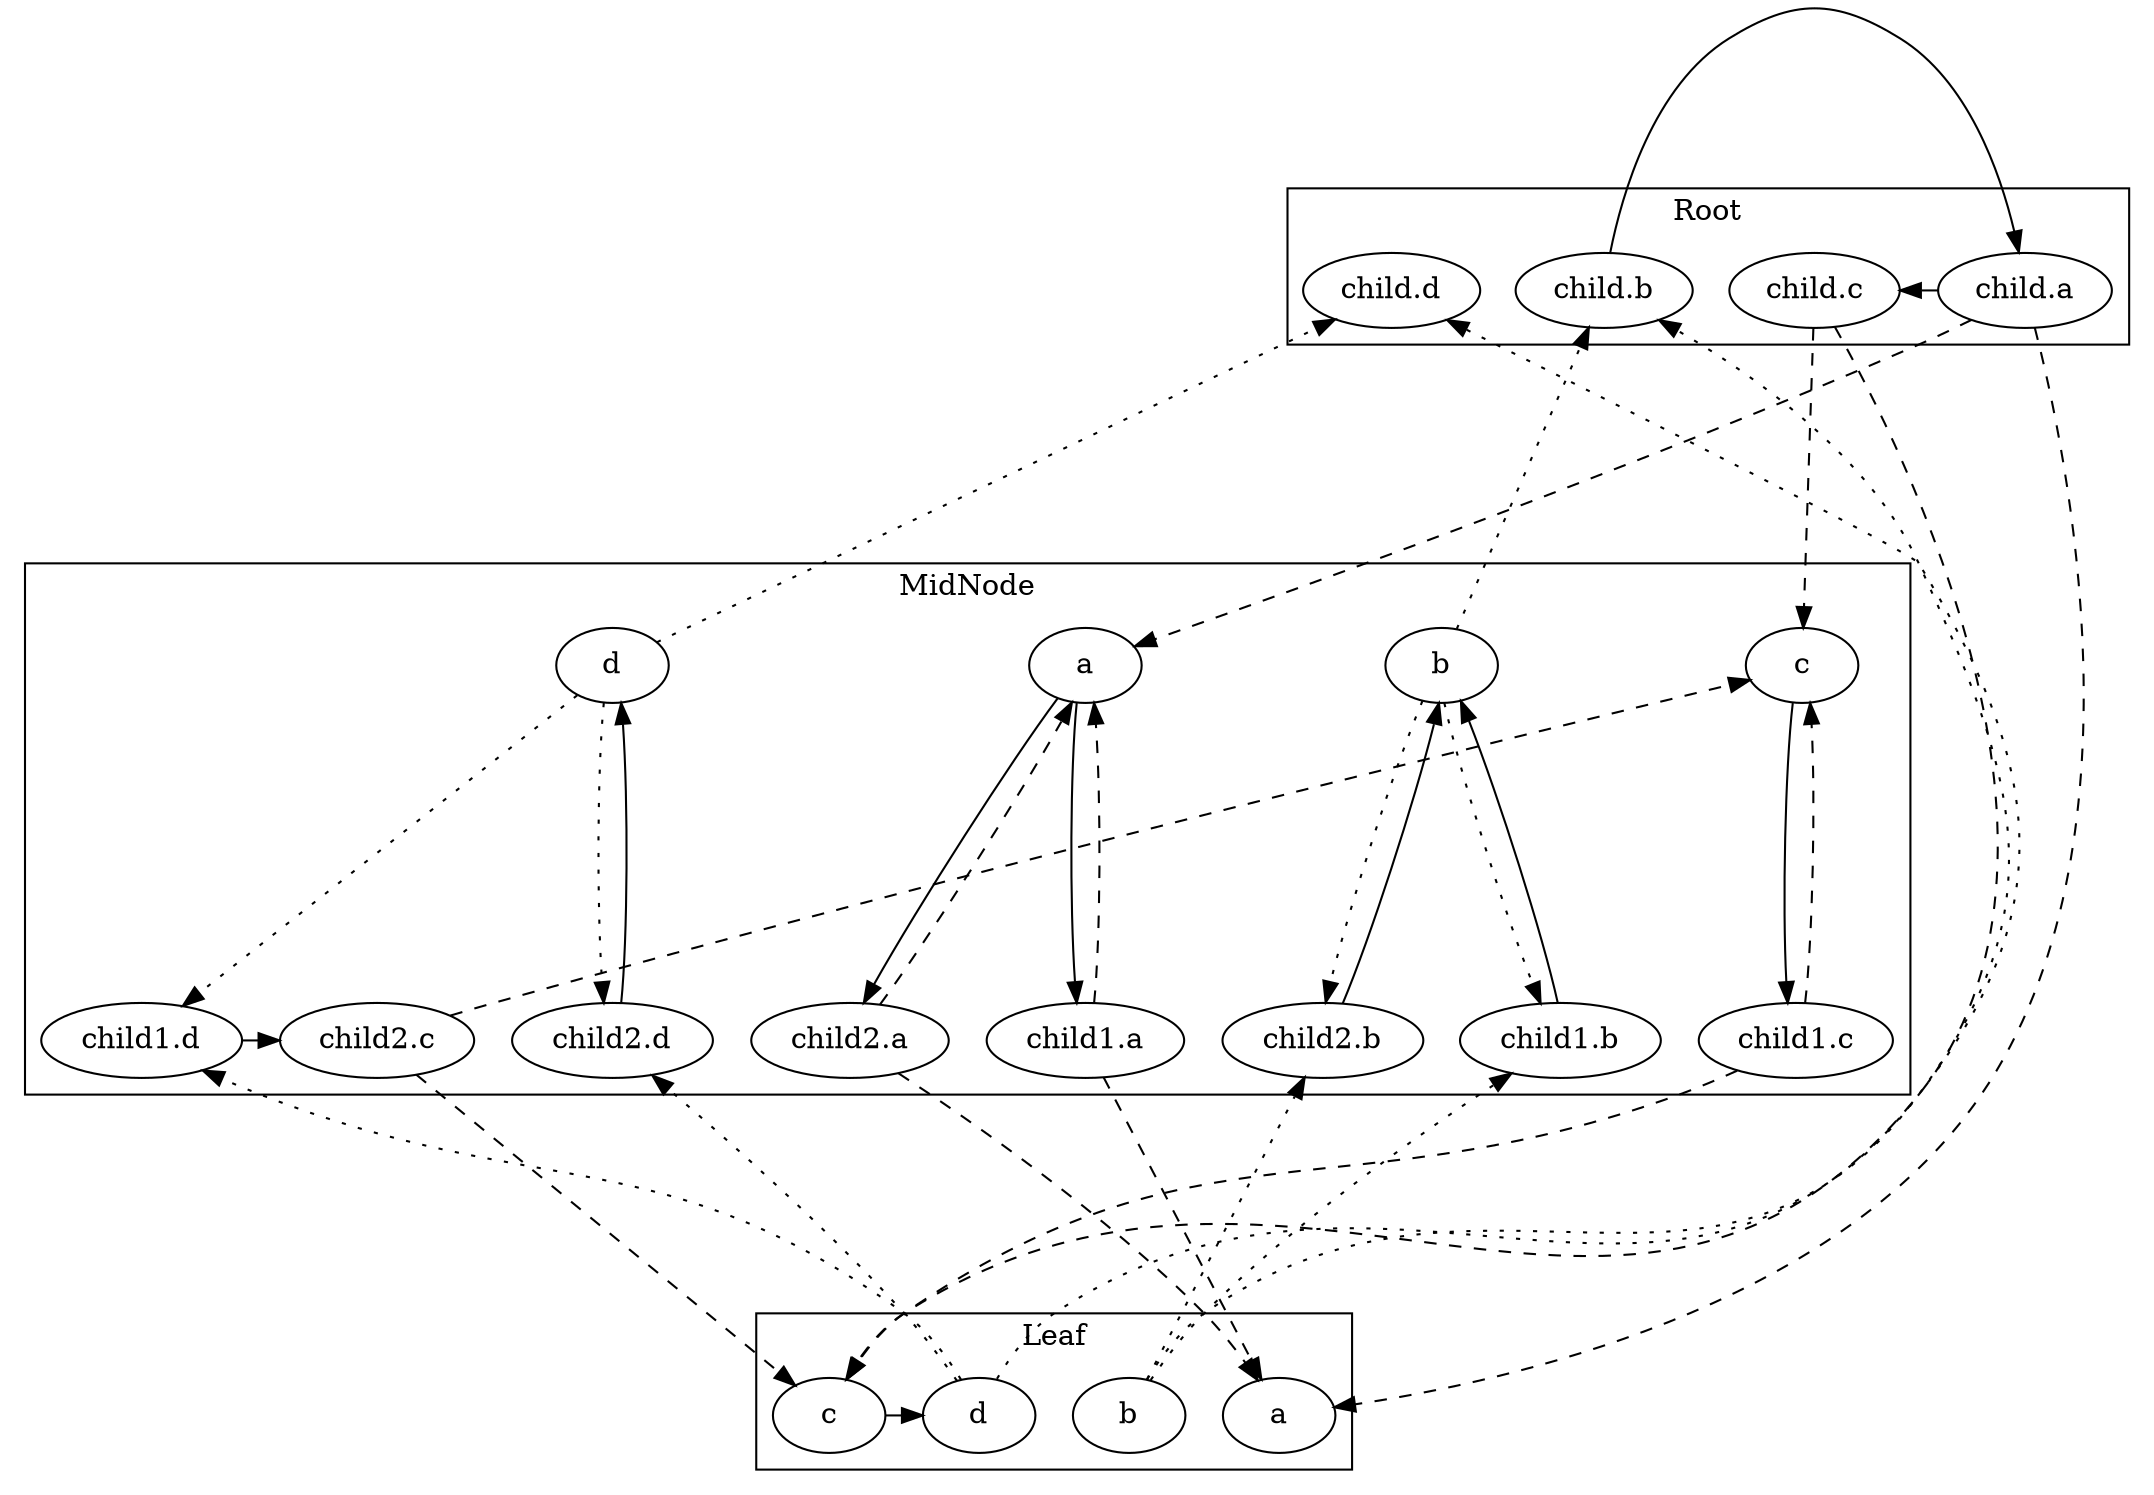 
digraph G {
     ranksep=2;
     subgraph cluster_0 {
         label = "Root";
         subgraph {
             rank=same;
             Root_child_a[label="child.a"];
             Root_child_b[label="child.b"];
             Root_child_c[label="child.c"];
             Root_child_d[label="child.d"];
         }

         Root_child_b -> Root_child_a;
         Root_child_a -> Root_child_c;
         Root_child_d;
     }

     subgraph cluster_1 {
         label="MidNode";
         subgraph {
             rank=same;
             Midnode_a[label="a"];
             Midnode_b[label="b"];
             Midnode_c[label="c"];
             Midnode_d[label="d"];
         }

         subgraph{
             rank=same;
             Midnode_child1_a[label="child1.a"];
             Midnode_child1_b[label="child1.b"];
             Midnode_child1_c[label="child1.c"];
             Midnode_child1_d[label="child1.d"];

             Midnode_child2_a[label="child2.a"];
             Midnode_child2_b[label="child2.b"];
             Midnode_child2_c[label="child2.c"];
             Midnode_child2_d[label="child2.d"];
         }

         Midnode_a -> Midnode_child1_a;
         Midnode_a -> Midnode_child2_a;

         Midnode_child1_b -> Midnode_b;
         Midnode_child2_b -> Midnode_b;

         Midnode_c -> Midnode_child1_c;
         Midnode_child1_d -> Midnode_child2_c;
         Midnode_child2_d -> Midnode_d;
     }

     subgraph cluster_2 {
         label = "Leaf";
         subgraph {
             rank=same;
             Leaf_a[label="a"];
             Leaf_b[label="b"];
             Leaf_c[label="c"];
             Leaf_d[label="d"];
         }

         Leaf_a;
         Leaf_b;
         Leaf_c -> Leaf_d;
     }

     Root_child_a -> Midnode_a[style="dashed"];
     Root_child_a -> Leaf_a[style="dashed"];
     Root_child_c -> Midnode_c[style="dashed"];
     Root_child_c -> Leaf_c[style="dashed"];
     Leaf_b -> Root_child_b[style="dotted",constraint=false];
     Midnode_b -> Root_child_b[style="dotted",constraint=false];
     Leaf_d -> Root_child_d[style="dotted",constraint=false];
     Midnode_d -> Root_child_d[style="dotted",constraint=false];

     Midnode_child1_a -> Midnode_a[style="dashed",constraint=false];
     Midnode_child1_a -> Leaf_a[style="dashed"];
     Midnode_child2_a -> Midnode_a[style="dashed",constraint=false];
     Midnode_child2_a -> Leaf_a[style="dashed"];

     Midnode_b -> Midnode_child1_b[style="dotted",constraint=false];
     Midnode_b -> Midnode_child2_b[style="dotted",constraint=false];
     Leaf_b -> Midnode_child1_b[style="dotted",constraint=false];
     Leaf_b -> Midnode_child2_b[style="dotted",constraint=false];

     Midnode_child1_c -> Midnode_c[style="dashed",constraint=false];
     Midnode_child2_c -> Midnode_c[style="dashed",constraint=false];
     Midnode_child1_c -> Leaf_c[style="dashed"];
     Midnode_child2_c -> Leaf_c[style="dashed"];

     Midnode_d -> Midnode_child1_d[style="dotted",constraint=false];
     Midnode_d -> Midnode_child2_d[style="dotted",constraint=false];
     Leaf_d -> Midnode_child1_d[style="dotted",constraint=false];
     Leaf_d -> Midnode_child2_d[style="dotted",constraint=false];
}
